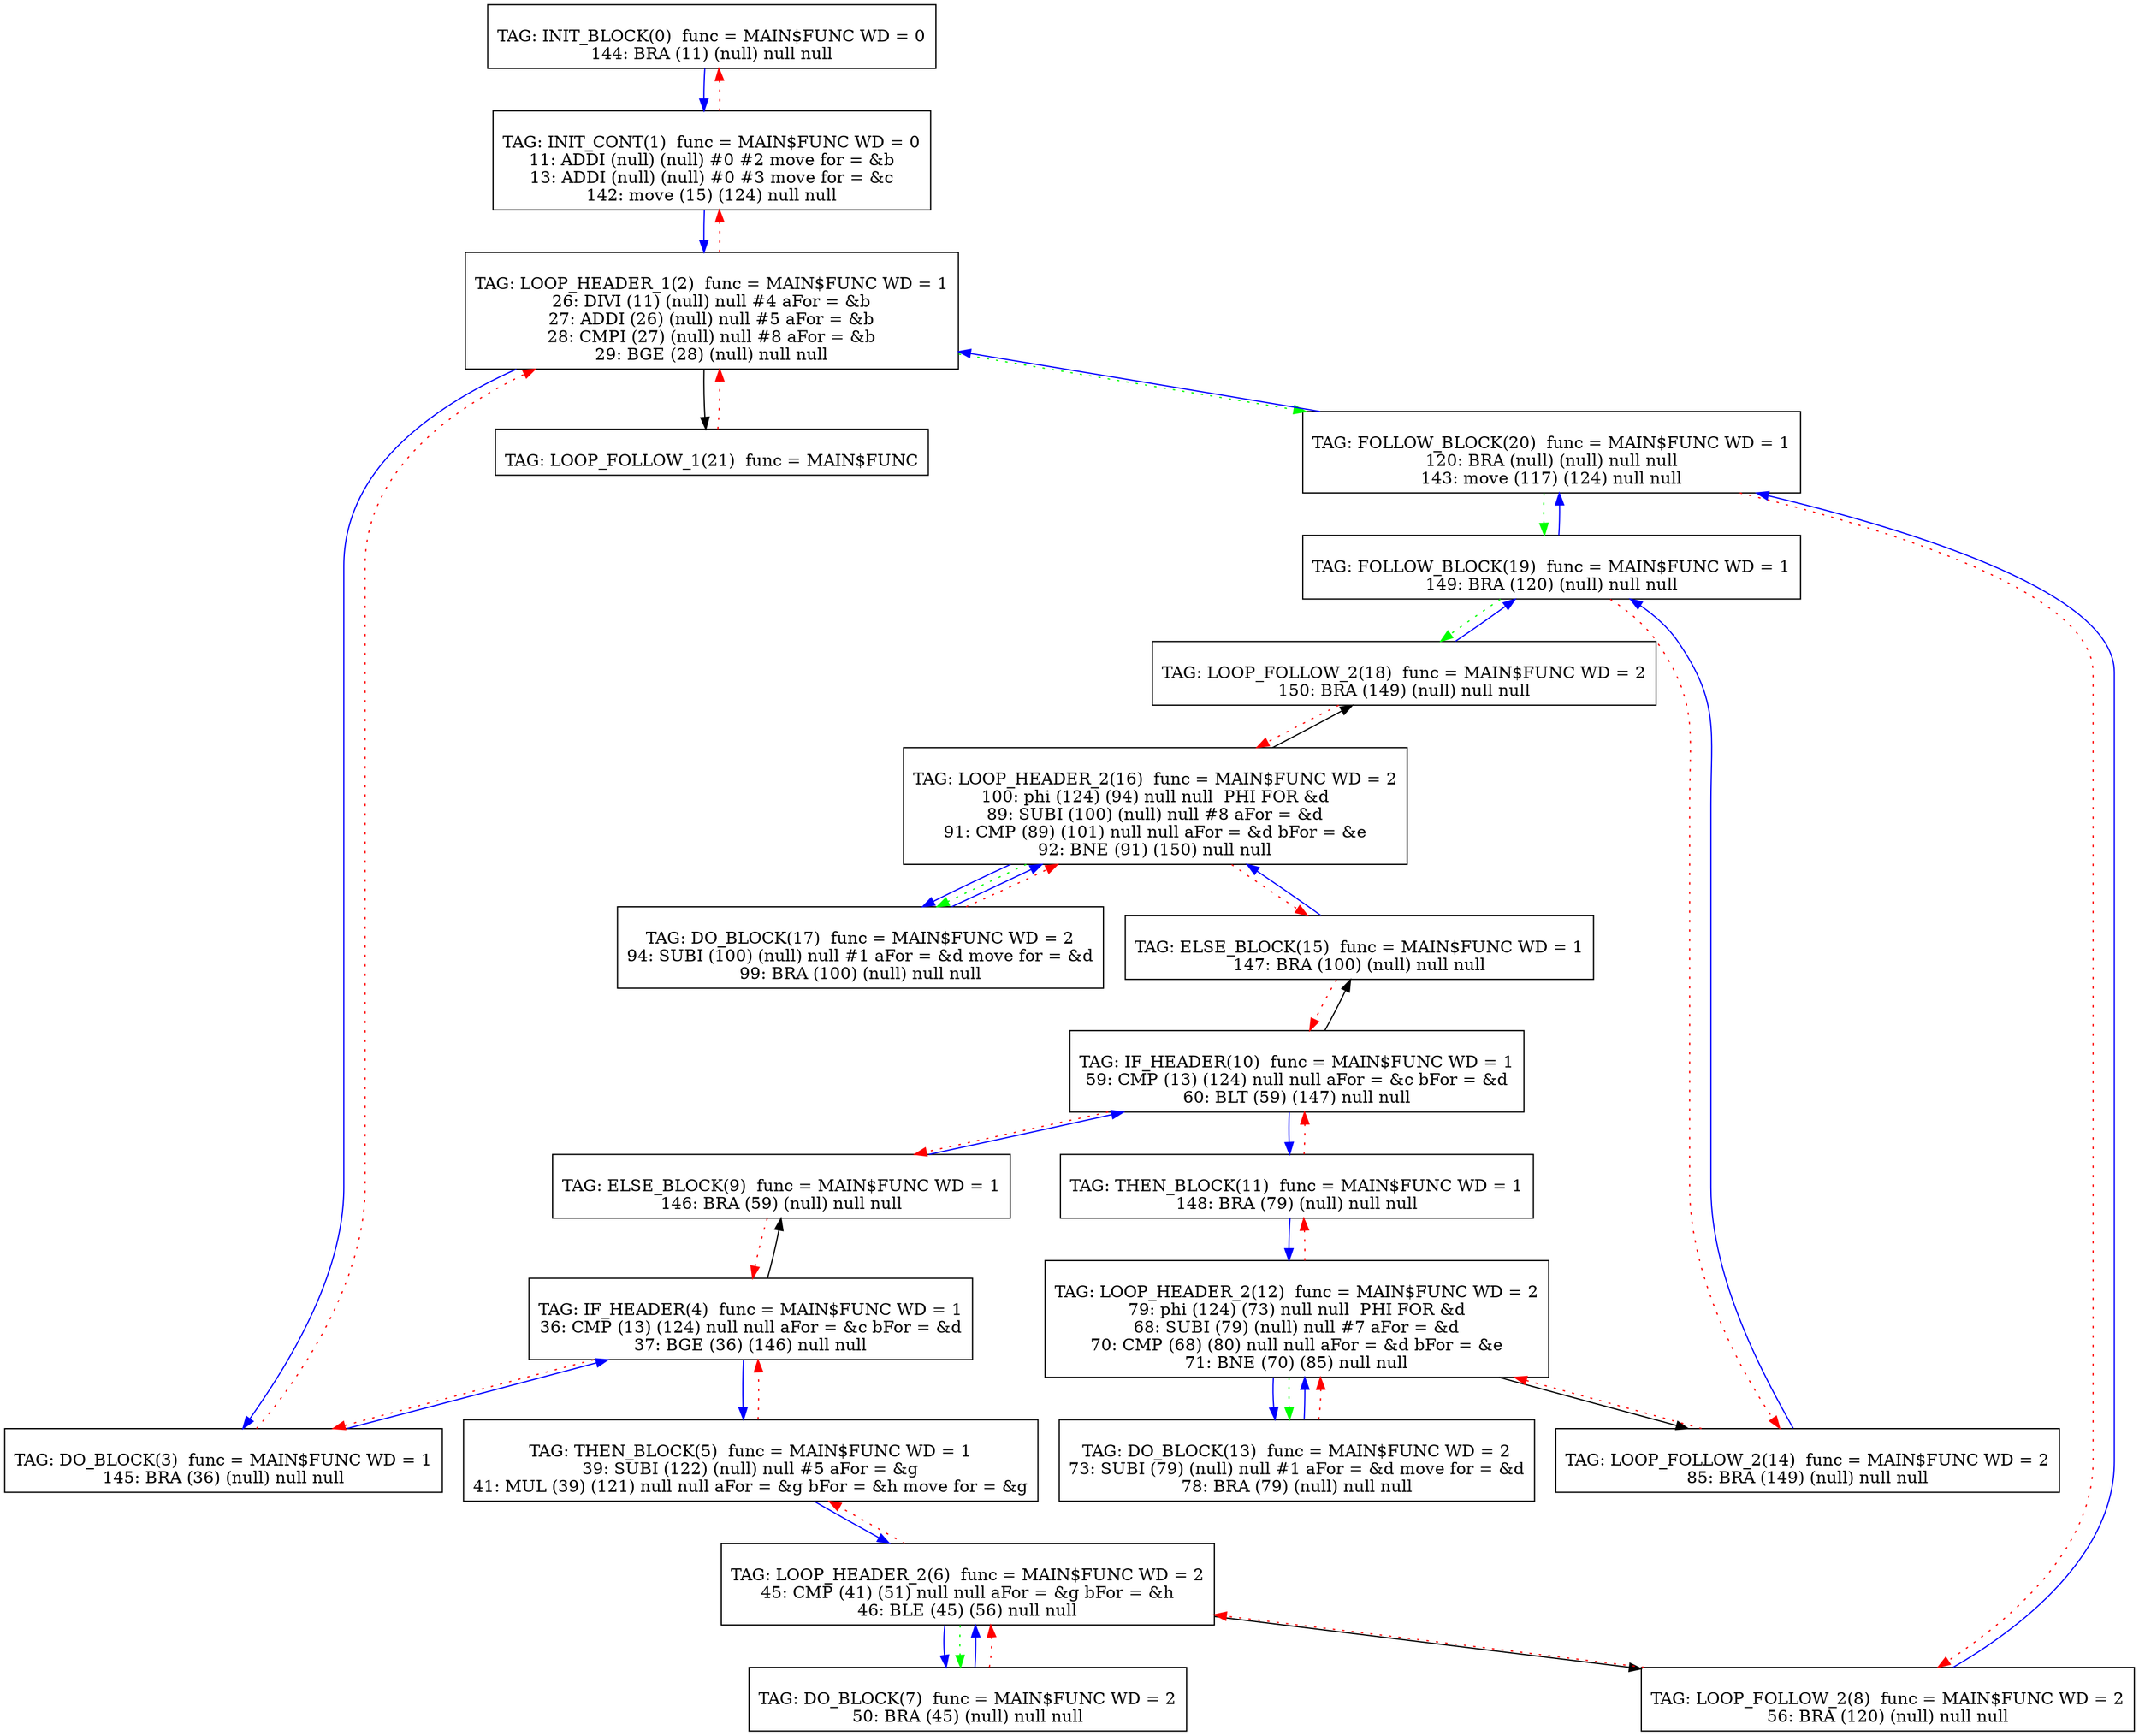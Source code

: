 digraph {
0[label="
TAG: INIT_BLOCK(0)  func = MAIN$FUNC WD = 0
144: BRA (11) (null) null null
"];
0[shape=box];
0 -> 1[color=blue]
1[label="
TAG: INIT_CONT(1)  func = MAIN$FUNC WD = 0
11: ADDI (null) (null) #0 #2 move for = &b
13: ADDI (null) (null) #0 #3 move for = &c
142: move (15) (124) null null
"];
1[shape=box];
1 -> 2[color=blue]
1 -> 0[color=red][style=dotted]
2[label="
TAG: LOOP_HEADER_1(2)  func = MAIN$FUNC WD = 1
26: DIVI (11) (null) null #4 aFor = &b
27: ADDI (26) (null) null #5 aFor = &b
28: CMPI (27) (null) null #8 aFor = &b
29: BGE (28) (null) null null
"];
2[shape=box];
2 -> 3[color=blue]
2 -> 21[color=black]
2 -> 1[color=red][style=dotted]
2 -> 20[color=green][style=dotted]
3[label="
TAG: DO_BLOCK(3)  func = MAIN$FUNC WD = 1
145: BRA (36) (null) null null
"];
3[shape=box];
3 -> 4[color=blue]
3 -> 2[color=red][style=dotted]
4[label="
TAG: IF_HEADER(4)  func = MAIN$FUNC WD = 1
36: CMP (13) (124) null null aFor = &c bFor = &d
37: BGE (36) (146) null null
"];
4[shape=box];
4 -> 5[color=blue]
4 -> 9[color=black]
4 -> 3[color=red][style=dotted]
5[label="
TAG: THEN_BLOCK(5)  func = MAIN$FUNC WD = 1
39: SUBI (122) (null) null #5 aFor = &g
41: MUL (39) (121) null null aFor = &g bFor = &h move for = &g
"];
5[shape=box];
5 -> 6[color=blue]
5 -> 4[color=red][style=dotted]
6[label="
TAG: LOOP_HEADER_2(6)  func = MAIN$FUNC WD = 2
45: CMP (41) (51) null null aFor = &g bFor = &h
46: BLE (45) (56) null null
"];
6[shape=box];
6 -> 7[color=blue]
6 -> 8[color=black]
6 -> 5[color=red][style=dotted]
6 -> 7[color=green][style=dotted]
7[label="
TAG: DO_BLOCK(7)  func = MAIN$FUNC WD = 2
50: BRA (45) (null) null null
"];
7[shape=box];
7 -> 6[color=blue]
7 -> 6[color=red][style=dotted]
8[label="
TAG: LOOP_FOLLOW_2(8)  func = MAIN$FUNC WD = 2
56: BRA (120) (null) null null
"];
8[shape=box];
8 -> 20[color=blue]
8 -> 6[color=red][style=dotted]
9[label="
TAG: ELSE_BLOCK(9)  func = MAIN$FUNC WD = 1
146: BRA (59) (null) null null
"];
9[shape=box];
9 -> 10[color=blue]
9 -> 4[color=red][style=dotted]
10[label="
TAG: IF_HEADER(10)  func = MAIN$FUNC WD = 1
59: CMP (13) (124) null null aFor = &c bFor = &d
60: BLT (59) (147) null null
"];
10[shape=box];
10 -> 11[color=blue]
10 -> 15[color=black]
10 -> 9[color=red][style=dotted]
11[label="
TAG: THEN_BLOCK(11)  func = MAIN$FUNC WD = 1
148: BRA (79) (null) null null
"];
11[shape=box];
11 -> 12[color=blue]
11 -> 10[color=red][style=dotted]
12[label="
TAG: LOOP_HEADER_2(12)  func = MAIN$FUNC WD = 2
79: phi (124) (73) null null  PHI FOR &d
68: SUBI (79) (null) null #7 aFor = &d
70: CMP (68) (80) null null aFor = &d bFor = &e
71: BNE (70) (85) null null
"];
12[shape=box];
12 -> 13[color=blue]
12 -> 14[color=black]
12 -> 11[color=red][style=dotted]
12 -> 13[color=green][style=dotted]
13[label="
TAG: DO_BLOCK(13)  func = MAIN$FUNC WD = 2
73: SUBI (79) (null) null #1 aFor = &d move for = &d
78: BRA (79) (null) null null
"];
13[shape=box];
13 -> 12[color=blue]
13 -> 12[color=red][style=dotted]
14[label="
TAG: LOOP_FOLLOW_2(14)  func = MAIN$FUNC WD = 2
85: BRA (149) (null) null null
"];
14[shape=box];
14 -> 19[color=blue]
14 -> 12[color=red][style=dotted]
15[label="
TAG: ELSE_BLOCK(15)  func = MAIN$FUNC WD = 1
147: BRA (100) (null) null null
"];
15[shape=box];
15 -> 16[color=blue]
15 -> 10[color=red][style=dotted]
16[label="
TAG: LOOP_HEADER_2(16)  func = MAIN$FUNC WD = 2
100: phi (124) (94) null null  PHI FOR &d
89: SUBI (100) (null) null #8 aFor = &d
91: CMP (89) (101) null null aFor = &d bFor = &e
92: BNE (91) (150) null null
"];
16[shape=box];
16 -> 17[color=blue]
16 -> 18[color=black]
16 -> 15[color=red][style=dotted]
16 -> 17[color=green][style=dotted]
17[label="
TAG: DO_BLOCK(17)  func = MAIN$FUNC WD = 2
94: SUBI (100) (null) null #1 aFor = &d move for = &d
99: BRA (100) (null) null null
"];
17[shape=box];
17 -> 16[color=blue]
17 -> 16[color=red][style=dotted]
18[label="
TAG: LOOP_FOLLOW_2(18)  func = MAIN$FUNC WD = 2
150: BRA (149) (null) null null
"];
18[shape=box];
18 -> 19[color=blue]
18 -> 16[color=red][style=dotted]
19[label="
TAG: FOLLOW_BLOCK(19)  func = MAIN$FUNC WD = 1
149: BRA (120) (null) null null
"];
19[shape=box];
19 -> 20[color=blue]
19 -> 14[color=red][style=dotted]
19 -> 18[color=green][style=dotted]
20[label="
TAG: FOLLOW_BLOCK(20)  func = MAIN$FUNC WD = 1
120: BRA (null) (null) null null
143: move (117) (124) null null
"];
20[shape=box];
20 -> 2[color=blue]
20 -> 8[color=red][style=dotted]
20 -> 19[color=green][style=dotted]
21[label="
TAG: LOOP_FOLLOW_1(21)  func = MAIN$FUNC
"];
21[shape=box];
21 -> 2[color=red][style=dotted]
}